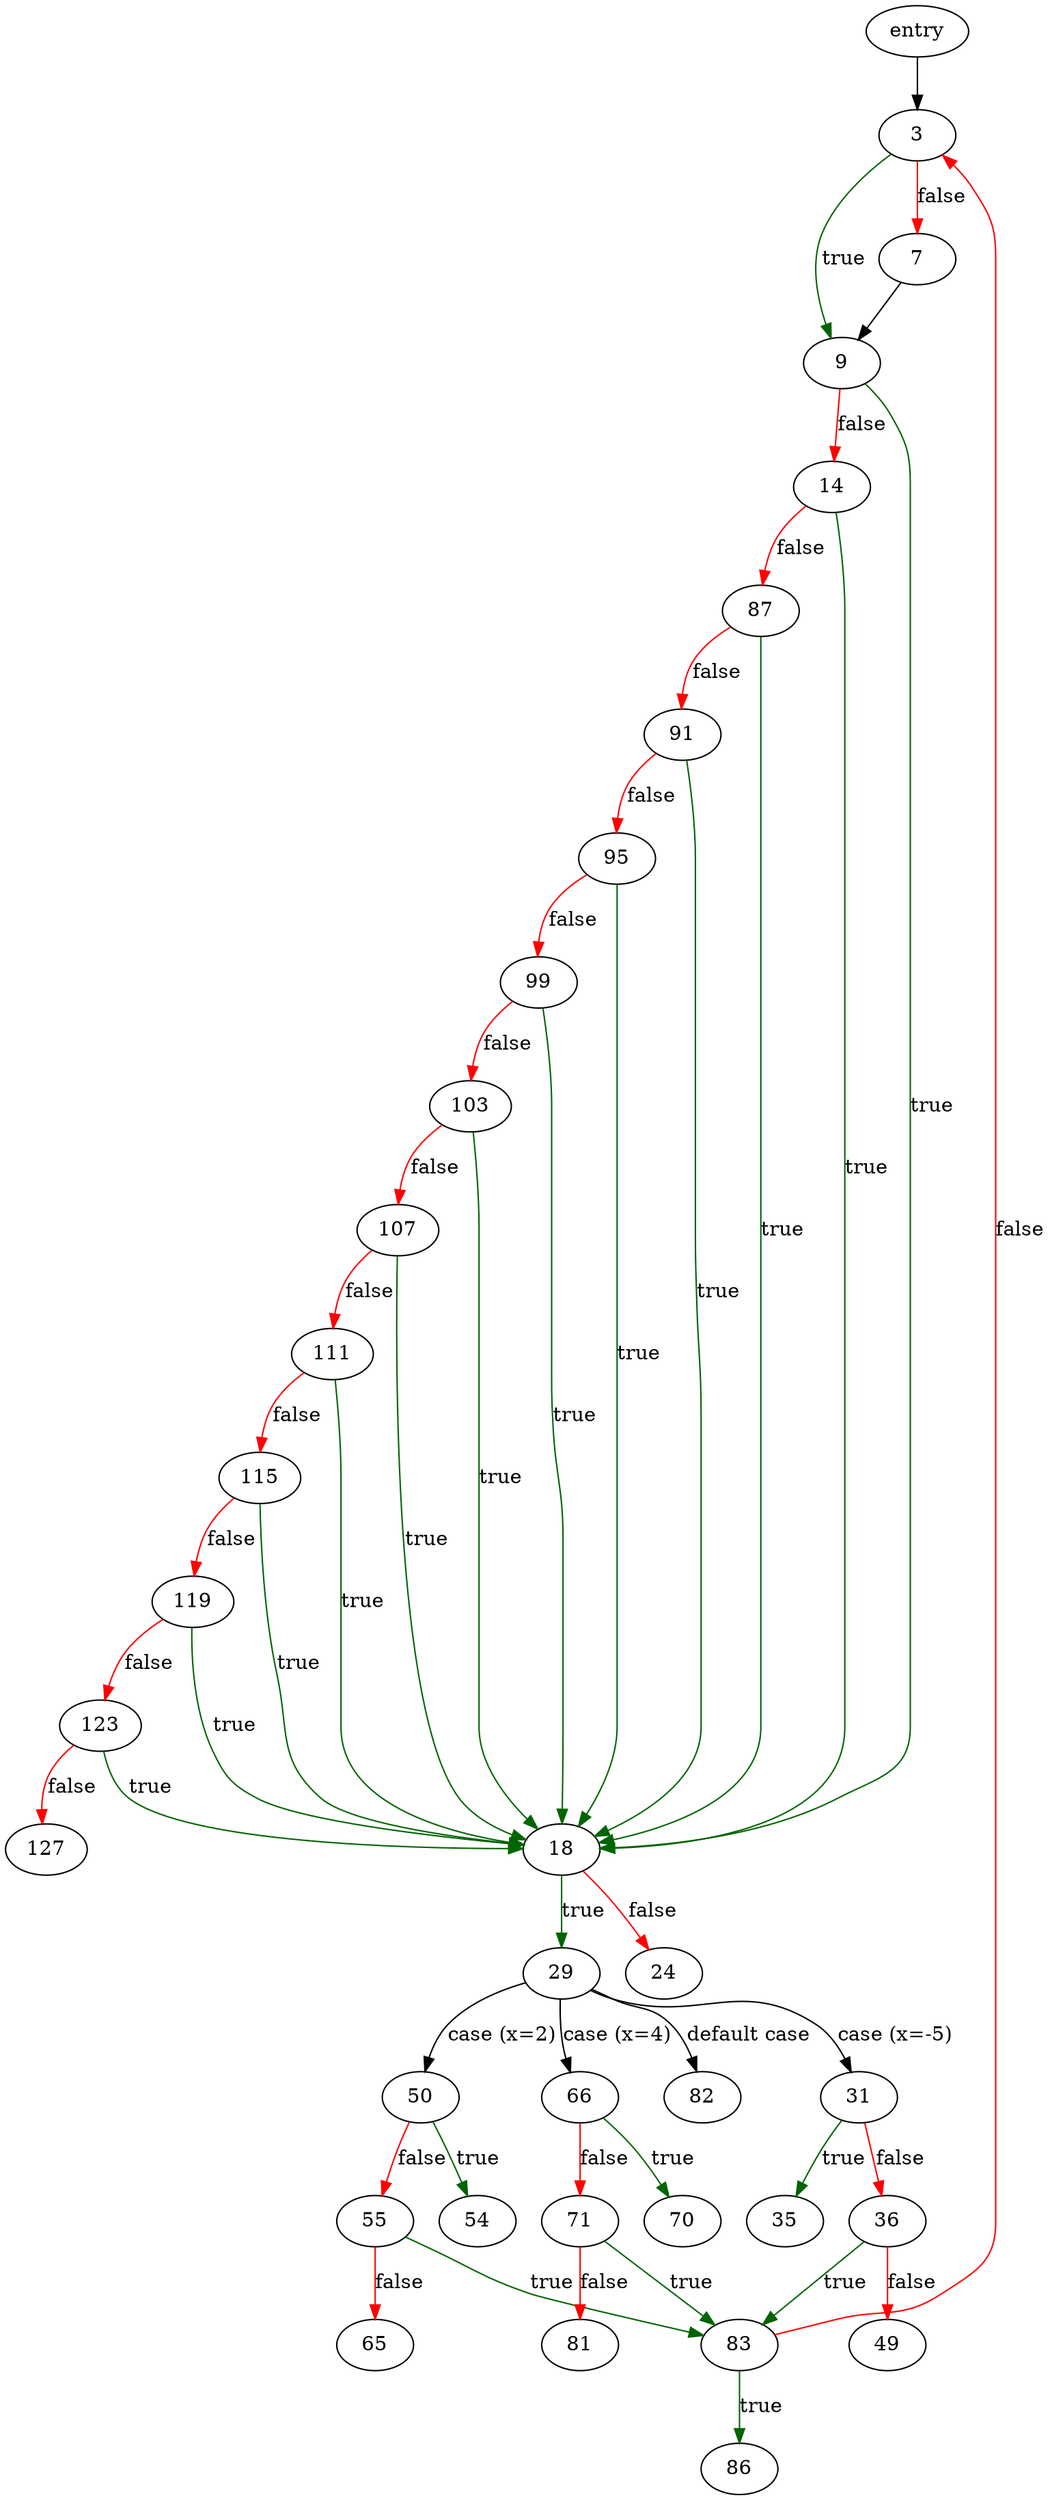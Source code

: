 digraph "decode_output_arg" {
	// Node definitions.
	1 [label=entry];
	3;
	7;
	9;
	14;
	18;
	24;
	29;
	31;
	35;
	36;
	49;
	50;
	54;
	55;
	65;
	66;
	70;
	71;
	81;
	82;
	83;
	86;
	87;
	91;
	95;
	99;
	103;
	107;
	111;
	115;
	119;
	123;
	127;

	// Edge definitions.
	1 -> 3;
	3 -> 7 [
		color=red
		label=false
	];
	3 -> 9 [
		color=darkgreen
		label=true
	];
	7 -> 9;
	9 -> 14 [
		color=red
		label=false
	];
	9 -> 18 [
		color=darkgreen
		label=true
	];
	14 -> 18 [
		color=darkgreen
		label=true
	];
	14 -> 87 [
		color=red
		label=false
	];
	18 -> 24 [
		color=red
		label=false
	];
	18 -> 29 [
		color=darkgreen
		label=true
	];
	29 -> 31 [label="case (x=-5)"];
	29 -> 50 [label="case (x=2)"];
	29 -> 66 [label="case (x=4)"];
	29 -> 82 [label="default case"];
	31 -> 35 [
		color=darkgreen
		label=true
	];
	31 -> 36 [
		color=red
		label=false
	];
	36 -> 49 [
		color=red
		label=false
	];
	36 -> 83 [
		color=darkgreen
		label=true
	];
	50 -> 54 [
		color=darkgreen
		label=true
	];
	50 -> 55 [
		color=red
		label=false
	];
	55 -> 65 [
		color=red
		label=false
	];
	55 -> 83 [
		color=darkgreen
		label=true
	];
	66 -> 70 [
		color=darkgreen
		label=true
	];
	66 -> 71 [
		color=red
		label=false
	];
	71 -> 81 [
		color=red
		label=false
	];
	71 -> 83 [
		color=darkgreen
		label=true
	];
	83 -> 3 [
		color=red
		label=false
	];
	83 -> 86 [
		color=darkgreen
		label=true
	];
	87 -> 18 [
		color=darkgreen
		label=true
	];
	87 -> 91 [
		color=red
		label=false
	];
	91 -> 18 [
		color=darkgreen
		label=true
	];
	91 -> 95 [
		color=red
		label=false
	];
	95 -> 18 [
		color=darkgreen
		label=true
	];
	95 -> 99 [
		color=red
		label=false
	];
	99 -> 18 [
		color=darkgreen
		label=true
	];
	99 -> 103 [
		color=red
		label=false
	];
	103 -> 18 [
		color=darkgreen
		label=true
	];
	103 -> 107 [
		color=red
		label=false
	];
	107 -> 18 [
		color=darkgreen
		label=true
	];
	107 -> 111 [
		color=red
		label=false
	];
	111 -> 18 [
		color=darkgreen
		label=true
	];
	111 -> 115 [
		color=red
		label=false
	];
	115 -> 18 [
		color=darkgreen
		label=true
	];
	115 -> 119 [
		color=red
		label=false
	];
	119 -> 18 [
		color=darkgreen
		label=true
	];
	119 -> 123 [
		color=red
		label=false
	];
	123 -> 18 [
		color=darkgreen
		label=true
	];
	123 -> 127 [
		color=red
		label=false
	];
}